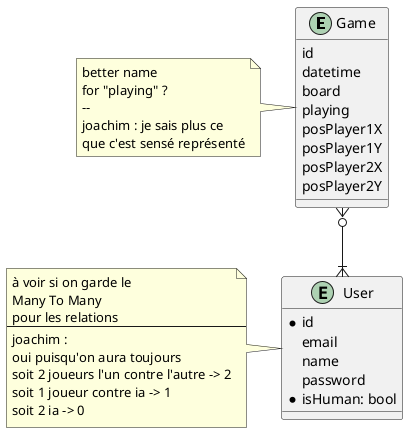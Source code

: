 @startuml database


entity Game{
    id
    datetime
    board 
    playing
    posPlayer1X
    posPlayer1Y
    posPlayer2X
    posPlayer2Y
}
note left
better name 
for "playing" ?
-- 
joachim : je sais plus ce 
que c'est sensé représenté
endnote

entity User{
    *id 
    email
    name 
    password
    *isHuman: bool
}


Game }o--|{ User
note left
à voir si on garde le
Many To Many
pour les relations
--
joachim :
oui puisqu'on aura toujours 
soit 2 joueurs l'un contre l'autre -> 2
soit 1 joueur contre ia -> 1
soit 2 ia -> 0
end note

@enduml